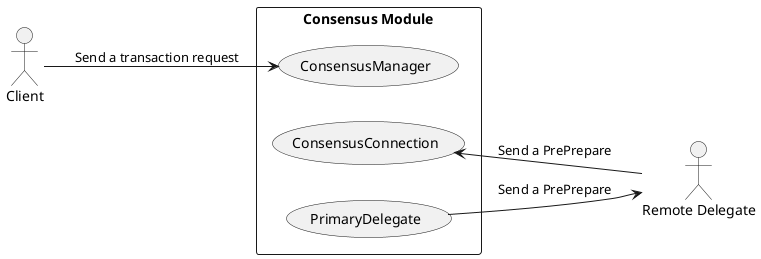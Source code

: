 # PlantUML Editor

1. select template
2. write uml diagram

@startuml

left to right direction

actor Client
actor "Remote Delegate" as RD

rectangle "Consensus Module" {
    Client --> (ConsensusManager) : Send a transaction request
    (ConsensusConnection) <-- RD : Send a PrePrepare
    (PrimaryDelegate) --> RD : Send a PrePrepare
}

@enduml
